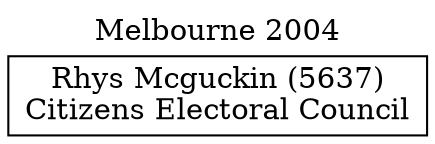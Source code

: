 // House preference flow
digraph "Rhys Mcguckin (5637)_Melbourne_2004" {
	graph [label="Melbourne 2004" labelloc=t mclimit=10]
	node [shape=box]
	"Rhys Mcguckin (5637)" [label="Rhys Mcguckin (5637)
Citizens Electoral Council"]
}
